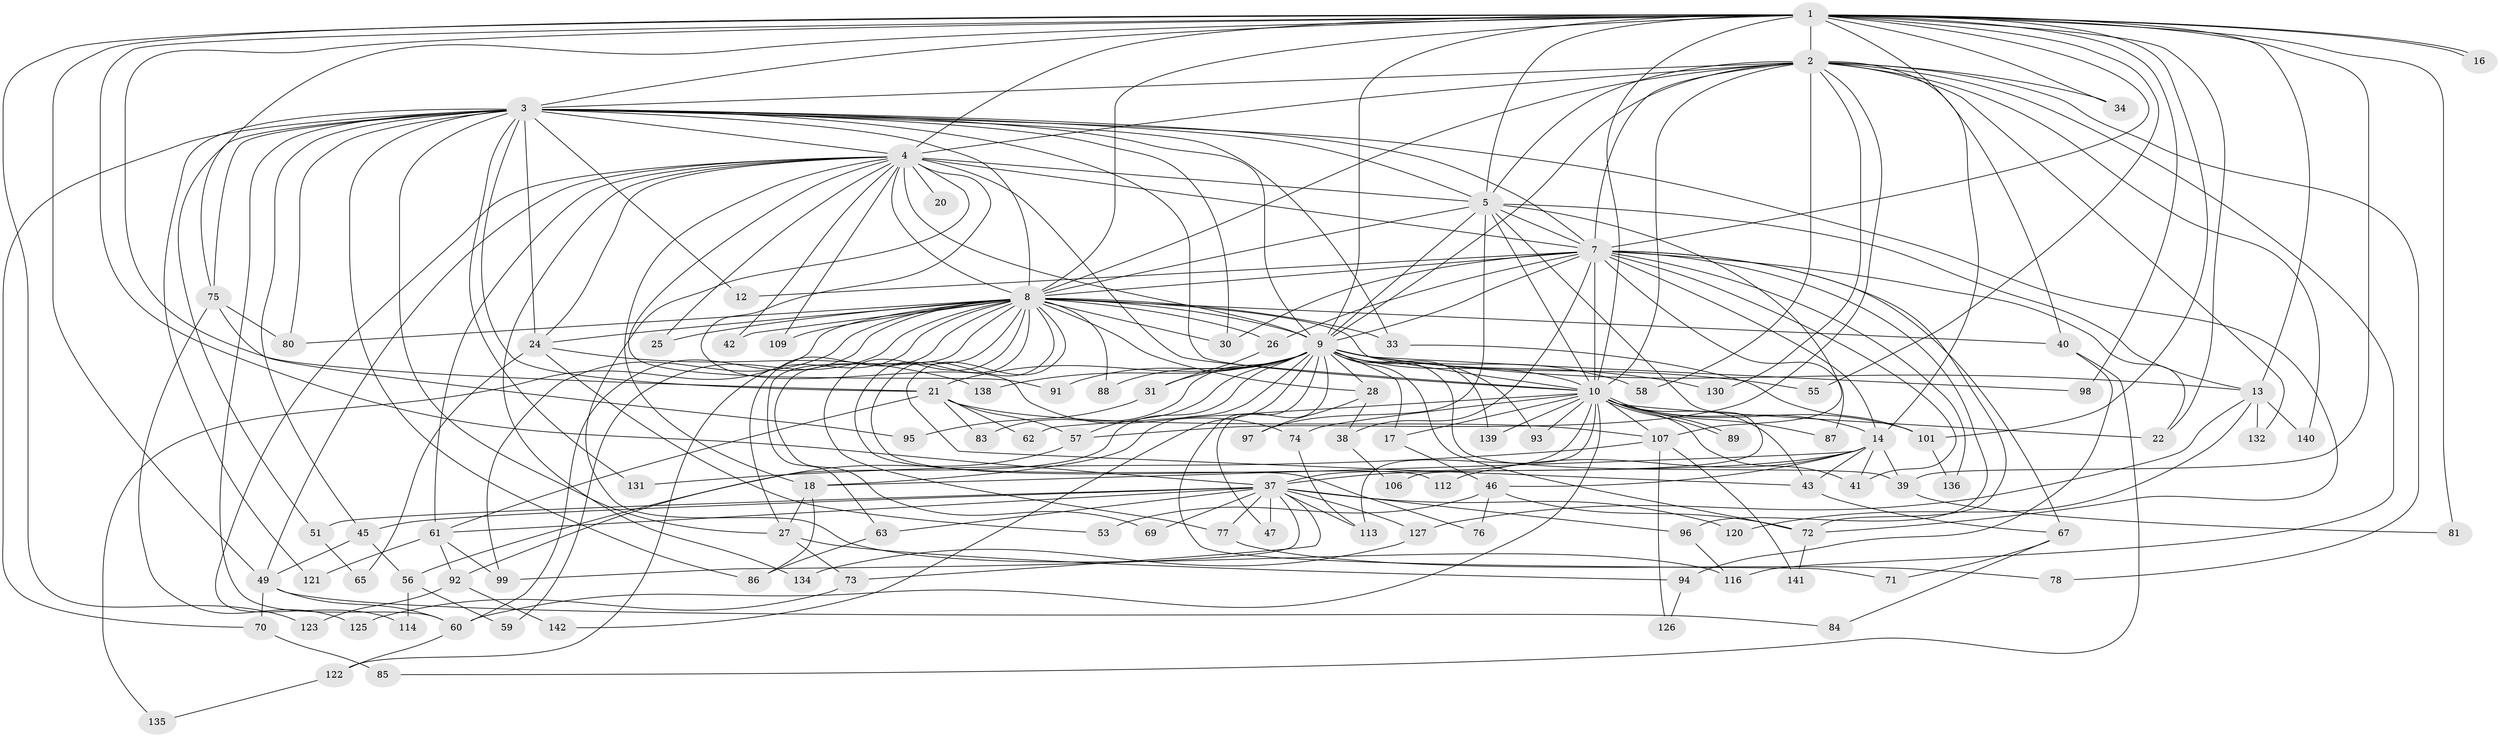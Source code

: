 // Generated by graph-tools (version 1.1) at 2025/23/03/03/25 07:23:46]
// undirected, 105 vertices, 253 edges
graph export_dot {
graph [start="1"]
  node [color=gray90,style=filled];
  1 [super="+11"];
  2 [super="+48"];
  3 [super="+103"];
  4 [super="+6"];
  5 [super="+129"];
  7 [super="+108"];
  8 [super="+36"];
  9 [super="+23"];
  10 [super="+15"];
  12;
  13 [super="+35"];
  14 [super="+54"];
  16;
  17;
  18 [super="+19"];
  20;
  21 [super="+52"];
  22 [super="+66"];
  24 [super="+32"];
  25;
  26;
  27 [super="+29"];
  28;
  30 [super="+104"];
  31 [super="+64"];
  33;
  34;
  37 [super="+44"];
  38;
  39 [super="+110"];
  40 [super="+82"];
  41 [super="+128"];
  42 [super="+79"];
  43 [super="+50"];
  45 [super="+105"];
  46 [super="+124"];
  47;
  49;
  51;
  53;
  55;
  56;
  57 [super="+117"];
  58;
  59;
  60 [super="+102"];
  61 [super="+68"];
  62;
  63;
  65;
  67;
  69;
  70 [super="+90"];
  71;
  72 [super="+137"];
  73;
  74;
  75 [super="+100"];
  76;
  77;
  78;
  80;
  81;
  83;
  84;
  85;
  86 [super="+115"];
  87;
  88;
  89;
  91;
  92;
  93;
  94;
  95;
  96;
  97;
  98;
  99 [super="+111"];
  101 [super="+119"];
  106;
  107;
  109;
  112;
  113 [super="+133"];
  114;
  116 [super="+118"];
  120;
  121;
  122;
  123;
  125;
  126;
  127;
  130;
  131;
  132;
  134;
  135;
  136;
  138;
  139;
  140;
  141;
  142;
  1 -- 2;
  1 -- 3;
  1 -- 4 [weight=2];
  1 -- 5;
  1 -- 7;
  1 -- 8 [weight=2];
  1 -- 9;
  1 -- 10;
  1 -- 16;
  1 -- 16;
  1 -- 21;
  1 -- 34;
  1 -- 37;
  1 -- 39;
  1 -- 40 [weight=2];
  1 -- 49;
  1 -- 75;
  1 -- 81;
  1 -- 98;
  1 -- 123;
  1 -- 55;
  1 -- 101;
  1 -- 22;
  1 -- 13;
  2 -- 3;
  2 -- 4 [weight=2];
  2 -- 5;
  2 -- 7;
  2 -- 8;
  2 -- 9;
  2 -- 10;
  2 -- 34;
  2 -- 57;
  2 -- 58;
  2 -- 78;
  2 -- 116;
  2 -- 130;
  2 -- 132;
  2 -- 140;
  2 -- 14;
  3 -- 4 [weight=2];
  3 -- 5;
  3 -- 7;
  3 -- 8;
  3 -- 9;
  3 -- 10;
  3 -- 12;
  3 -- 27;
  3 -- 33;
  3 -- 45;
  3 -- 51;
  3 -- 70;
  3 -- 72;
  3 -- 75;
  3 -- 80;
  3 -- 86;
  3 -- 121;
  3 -- 131;
  3 -- 60;
  3 -- 21;
  3 -- 24;
  3 -- 30;
  4 -- 5 [weight=2];
  4 -- 7 [weight=2];
  4 -- 8 [weight=2];
  4 -- 9 [weight=2];
  4 -- 10 [weight=2];
  4 -- 24;
  4 -- 91;
  4 -- 114;
  4 -- 134;
  4 -- 74;
  4 -- 18;
  4 -- 20;
  4 -- 25;
  4 -- 42;
  4 -- 109;
  4 -- 49;
  4 -- 61;
  4 -- 116;
  5 -- 7;
  5 -- 8;
  5 -- 9 [weight=2];
  5 -- 10;
  5 -- 13;
  5 -- 97;
  5 -- 106;
  5 -- 107;
  7 -- 8 [weight=2];
  7 -- 9;
  7 -- 10 [weight=2];
  7 -- 12;
  7 -- 14;
  7 -- 22;
  7 -- 26;
  7 -- 30;
  7 -- 38;
  7 -- 41;
  7 -- 67;
  7 -- 87 [weight=2];
  7 -- 96;
  7 -- 136;
  7 -- 72;
  8 -- 9;
  8 -- 10;
  8 -- 24;
  8 -- 25;
  8 -- 26;
  8 -- 27;
  8 -- 28;
  8 -- 30;
  8 -- 33;
  8 -- 40;
  8 -- 43;
  8 -- 59;
  8 -- 60;
  8 -- 63;
  8 -- 69;
  8 -- 76;
  8 -- 80;
  8 -- 88;
  8 -- 109;
  8 -- 112;
  8 -- 135;
  8 -- 122;
  8 -- 77;
  8 -- 42;
  8 -- 99;
  9 -- 10;
  9 -- 13;
  9 -- 17;
  9 -- 21;
  9 -- 28;
  9 -- 31 [weight=2];
  9 -- 47;
  9 -- 55;
  9 -- 56;
  9 -- 58;
  9 -- 71;
  9 -- 72;
  9 -- 83;
  9 -- 88;
  9 -- 91;
  9 -- 93;
  9 -- 98;
  9 -- 138;
  9 -- 139;
  9 -- 142;
  9 -- 130;
  9 -- 39;
  9 -- 18;
  9 -- 57;
  10 -- 14;
  10 -- 17;
  10 -- 22;
  10 -- 37;
  10 -- 41;
  10 -- 60;
  10 -- 74;
  10 -- 87;
  10 -- 89;
  10 -- 89;
  10 -- 93;
  10 -- 107;
  10 -- 113;
  10 -- 139;
  10 -- 101;
  10 -- 62;
  10 -- 43;
  13 -- 120;
  13 -- 127;
  13 -- 132;
  13 -- 140;
  14 -- 18;
  14 -- 43;
  14 -- 46 [weight=2];
  14 -- 112;
  14 -- 39;
  14 -- 41;
  14 -- 37;
  17 -- 46;
  18 -- 27;
  18 -- 86;
  21 -- 57;
  21 -- 62;
  21 -- 83;
  21 -- 107;
  21 -- 61;
  24 -- 53;
  24 -- 65;
  24 -- 138;
  26 -- 31;
  27 -- 73;
  27 -- 94;
  28 -- 38;
  28 -- 97;
  31 -- 95;
  33 -- 101;
  37 -- 45;
  37 -- 47;
  37 -- 51;
  37 -- 61;
  37 -- 63;
  37 -- 69;
  37 -- 73;
  37 -- 96;
  37 -- 99;
  37 -- 120;
  37 -- 127;
  37 -- 77;
  37 -- 113;
  38 -- 106;
  39 -- 81;
  40 -- 94;
  40 -- 85;
  43 -- 67;
  45 -- 56;
  45 -- 49;
  46 -- 53;
  46 -- 76;
  46 -- 72;
  49 -- 70;
  49 -- 84;
  49 -- 60;
  51 -- 65;
  56 -- 59;
  56 -- 114;
  57 -- 92;
  60 -- 122;
  61 -- 92;
  61 -- 99;
  61 -- 121;
  63 -- 86;
  67 -- 71;
  67 -- 84;
  70 -- 85 [weight=2];
  72 -- 141;
  73 -- 125;
  74 -- 113;
  75 -- 95;
  75 -- 125;
  75 -- 80;
  77 -- 78;
  92 -- 123;
  92 -- 142;
  94 -- 126;
  96 -- 116;
  101 -- 136;
  107 -- 126;
  107 -- 131;
  107 -- 141;
  122 -- 135;
  127 -- 134;
}
